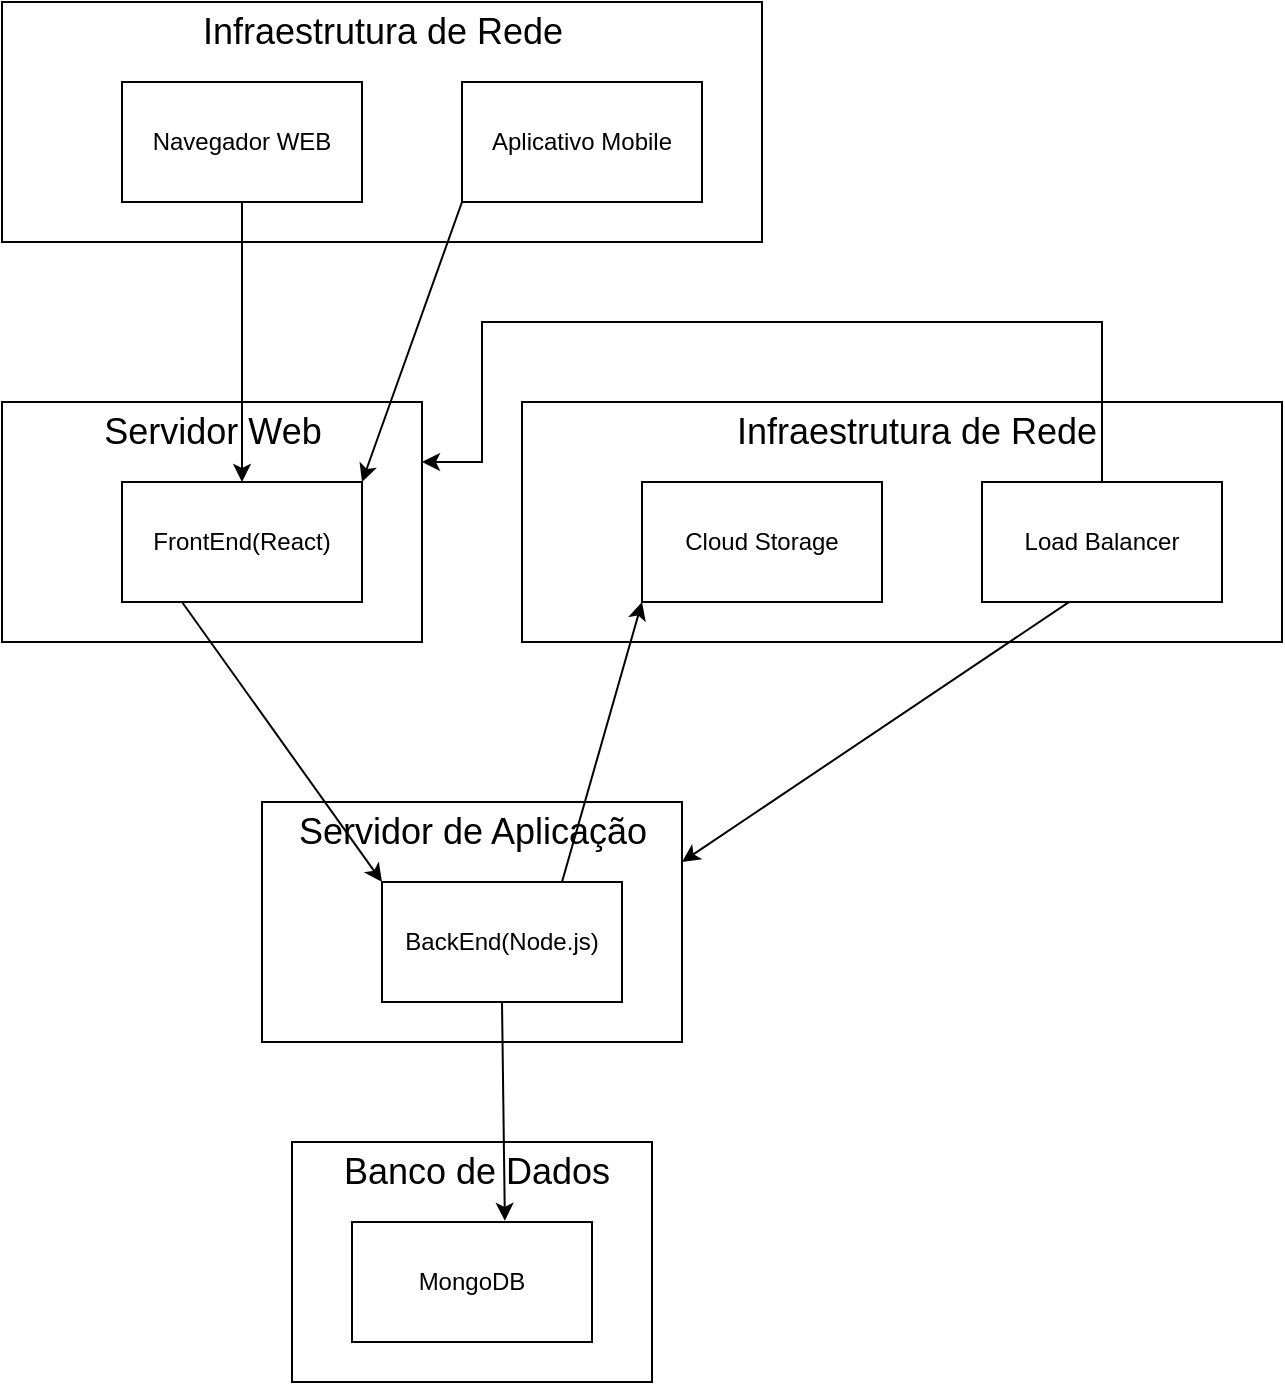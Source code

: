 <mxfile version="24.9.0">
  <diagram name="Página-1" id="jSSVgw1OOYyVKvKyTTR9">
    <mxGraphModel grid="1" page="1" gridSize="10" guides="1" tooltips="1" connect="1" arrows="1" fold="1" pageScale="1" pageWidth="827" pageHeight="1169" math="0" shadow="0">
      <root>
        <mxCell id="0" />
        <mxCell id="1" parent="0" />
        <mxCell id="Cl_mOqH0bbV6e4VVe6_J-1" value="" style="rounded=0;whiteSpace=wrap;html=1;" vertex="1" parent="1">
          <mxGeometry x="80" y="280" width="380" height="120" as="geometry" />
        </mxCell>
        <mxCell id="Cl_mOqH0bbV6e4VVe6_J-2" value="Navegador WEB" style="rounded=0;whiteSpace=wrap;html=1;" vertex="1" parent="1">
          <mxGeometry x="140" y="320" width="120" height="60" as="geometry" />
        </mxCell>
        <mxCell id="Cl_mOqH0bbV6e4VVe6_J-3" value="Aplicativo Mobile" style="rounded=0;whiteSpace=wrap;html=1;" vertex="1" parent="1">
          <mxGeometry x="310" y="320" width="120" height="60" as="geometry" />
        </mxCell>
        <mxCell id="Cl_mOqH0bbV6e4VVe6_J-5" value="" style="rounded=0;whiteSpace=wrap;html=1;align=center;" vertex="1" parent="1">
          <mxGeometry x="340" y="480" width="380" height="120" as="geometry" />
        </mxCell>
        <mxCell id="Cl_mOqH0bbV6e4VVe6_J-6" value="Cloud Storage" style="rounded=0;whiteSpace=wrap;html=1;" vertex="1" parent="1">
          <mxGeometry x="400" y="520" width="120" height="60" as="geometry" />
        </mxCell>
        <mxCell id="Cl_mOqH0bbV6e4VVe6_J-7" value="Load Balancer" style="rounded=0;whiteSpace=wrap;html=1;" vertex="1" parent="1">
          <mxGeometry x="570" y="520" width="120" height="60" as="geometry" />
        </mxCell>
        <mxCell id="Cl_mOqH0bbV6e4VVe6_J-8" value="" style="rounded=0;whiteSpace=wrap;html=1;" vertex="1" parent="1">
          <mxGeometry x="80" y="480" width="210" height="120" as="geometry" />
        </mxCell>
        <mxCell id="Cl_mOqH0bbV6e4VVe6_J-9" value="FrontEnd(React)" style="rounded=0;whiteSpace=wrap;html=1;" vertex="1" parent="1">
          <mxGeometry x="140" y="520" width="120" height="60" as="geometry" />
        </mxCell>
        <mxCell id="Cl_mOqH0bbV6e4VVe6_J-11" value="" style="rounded=0;whiteSpace=wrap;html=1;" vertex="1" parent="1">
          <mxGeometry x="210" y="680" width="210" height="120" as="geometry" />
        </mxCell>
        <mxCell id="Cl_mOqH0bbV6e4VVe6_J-12" value="BackEnd(Node.js)" style="rounded=0;whiteSpace=wrap;html=1;" vertex="1" parent="1">
          <mxGeometry x="270" y="720" width="120" height="60" as="geometry" />
        </mxCell>
        <mxCell id="Cl_mOqH0bbV6e4VVe6_J-13" value="" style="rounded=0;whiteSpace=wrap;html=1;" vertex="1" parent="1">
          <mxGeometry x="225" y="850" width="180" height="120" as="geometry" />
        </mxCell>
        <mxCell id="Cl_mOqH0bbV6e4VVe6_J-14" value="MongoDB" style="rounded=0;whiteSpace=wrap;html=1;" vertex="1" parent="1">
          <mxGeometry x="255" y="890" width="120" height="60" as="geometry" />
        </mxCell>
        <mxCell id="Cl_mOqH0bbV6e4VVe6_J-15" value="&lt;font style=&quot;font-size: 18px;&quot;&gt;Infraestrutura de Rede&lt;/font&gt;" style="text;html=1;align=center;verticalAlign=middle;whiteSpace=wrap;rounded=0;" vertex="1" parent="1">
          <mxGeometry x="445" y="480" width="185" height="30" as="geometry" />
        </mxCell>
        <mxCell id="Cl_mOqH0bbV6e4VVe6_J-16" value="&lt;font style=&quot;font-size: 18px;&quot;&gt;Infraestrutura de Rede&lt;/font&gt;" style="text;html=1;align=center;verticalAlign=middle;whiteSpace=wrap;rounded=0;" vertex="1" parent="1">
          <mxGeometry x="177.5" y="280" width="185" height="30" as="geometry" />
        </mxCell>
        <mxCell id="Cl_mOqH0bbV6e4VVe6_J-17" value="&lt;font style=&quot;font-size: 18px;&quot;&gt;Servidor Web&lt;/font&gt;" style="text;html=1;align=center;verticalAlign=middle;whiteSpace=wrap;rounded=0;" vertex="1" parent="1">
          <mxGeometry x="92.5" y="480" width="185" height="30" as="geometry" />
        </mxCell>
        <mxCell id="Cl_mOqH0bbV6e4VVe6_J-18" value="&lt;font style=&quot;font-size: 18px;&quot;&gt;Servidor de Aplicação&lt;/font&gt;" style="text;html=1;align=center;verticalAlign=middle;whiteSpace=wrap;rounded=0;" vertex="1" parent="1">
          <mxGeometry x="222.5" y="680" width="185" height="30" as="geometry" />
        </mxCell>
        <mxCell id="Cl_mOqH0bbV6e4VVe6_J-19" value="&lt;font style=&quot;font-size: 18px;&quot;&gt;Banco de Dados&lt;/font&gt;" style="text;html=1;align=center;verticalAlign=middle;whiteSpace=wrap;rounded=0;" vertex="1" parent="1">
          <mxGeometry x="225" y="850" width="185" height="30" as="geometry" />
        </mxCell>
        <mxCell id="Cl_mOqH0bbV6e4VVe6_J-20" value="" style="endArrow=classic;html=1;rounded=0;exitX=0.5;exitY=1;exitDx=0;exitDy=0;entryX=0.637;entryY=-0.01;entryDx=0;entryDy=0;entryPerimeter=0;" edge="1" parent="1" source="Cl_mOqH0bbV6e4VVe6_J-12" target="Cl_mOqH0bbV6e4VVe6_J-14">
          <mxGeometry width="50" height="50" relative="1" as="geometry">
            <mxPoint x="390" y="780" as="sourcePoint" />
            <mxPoint x="440" y="730" as="targetPoint" />
          </mxGeometry>
        </mxCell>
        <mxCell id="Cl_mOqH0bbV6e4VVe6_J-21" value="" style="endArrow=classic;html=1;rounded=0;exitX=0.75;exitY=0;exitDx=0;exitDy=0;entryX=0;entryY=1;entryDx=0;entryDy=0;" edge="1" parent="1" source="Cl_mOqH0bbV6e4VVe6_J-12" target="Cl_mOqH0bbV6e4VVe6_J-6">
          <mxGeometry width="50" height="50" relative="1" as="geometry">
            <mxPoint x="340" y="770" as="sourcePoint" />
            <mxPoint x="341" y="879" as="targetPoint" />
            <Array as="points" />
          </mxGeometry>
        </mxCell>
        <mxCell id="Cl_mOqH0bbV6e4VVe6_J-22" value="" style="endArrow=classic;html=1;rounded=0;exitX=0.365;exitY=0.997;exitDx=0;exitDy=0;entryX=1;entryY=0.25;entryDx=0;entryDy=0;exitPerimeter=0;" edge="1" parent="1" source="Cl_mOqH0bbV6e4VVe6_J-7" target="Cl_mOqH0bbV6e4VVe6_J-11">
          <mxGeometry width="50" height="50" relative="1" as="geometry">
            <mxPoint x="370" y="710" as="sourcePoint" />
            <mxPoint x="410" y="590" as="targetPoint" />
            <Array as="points" />
          </mxGeometry>
        </mxCell>
        <mxCell id="Cl_mOqH0bbV6e4VVe6_J-23" value="" style="endArrow=classic;html=1;rounded=0;exitX=0.25;exitY=1;exitDx=0;exitDy=0;entryX=0;entryY=0;entryDx=0;entryDy=0;" edge="1" parent="1" source="Cl_mOqH0bbV6e4VVe6_J-9" target="Cl_mOqH0bbV6e4VVe6_J-12">
          <mxGeometry width="50" height="50" relative="1" as="geometry">
            <mxPoint x="370" y="730" as="sourcePoint" />
            <mxPoint x="410" y="590" as="targetPoint" />
            <Array as="points" />
          </mxGeometry>
        </mxCell>
        <mxCell id="Cl_mOqH0bbV6e4VVe6_J-24" value="" style="endArrow=classic;html=1;rounded=0;exitX=0;exitY=1;exitDx=0;exitDy=0;entryX=1;entryY=0;entryDx=0;entryDy=0;" edge="1" parent="1" source="Cl_mOqH0bbV6e4VVe6_J-3" target="Cl_mOqH0bbV6e4VVe6_J-9">
          <mxGeometry width="50" height="50" relative="1" as="geometry">
            <mxPoint x="380" y="740" as="sourcePoint" />
            <mxPoint x="420" y="600" as="targetPoint" />
            <Array as="points" />
          </mxGeometry>
        </mxCell>
        <mxCell id="Cl_mOqH0bbV6e4VVe6_J-25" value="" style="endArrow=classic;html=1;rounded=0;exitX=0.5;exitY=1;exitDx=0;exitDy=0;entryX=0.5;entryY=0;entryDx=0;entryDy=0;" edge="1" parent="1" source="Cl_mOqH0bbV6e4VVe6_J-2" target="Cl_mOqH0bbV6e4VVe6_J-9">
          <mxGeometry width="50" height="50" relative="1" as="geometry">
            <mxPoint x="390" y="750" as="sourcePoint" />
            <mxPoint x="430" y="610" as="targetPoint" />
            <Array as="points" />
          </mxGeometry>
        </mxCell>
        <mxCell id="Cl_mOqH0bbV6e4VVe6_J-26" value="" style="endArrow=classic;html=1;rounded=0;exitX=0.5;exitY=0;exitDx=0;exitDy=0;entryX=1;entryY=0.25;entryDx=0;entryDy=0;" edge="1" parent="1" source="Cl_mOqH0bbV6e4VVe6_J-7" target="Cl_mOqH0bbV6e4VVe6_J-8">
          <mxGeometry width="50" height="50" relative="1" as="geometry">
            <mxPoint x="400" y="760" as="sourcePoint" />
            <mxPoint x="440" y="620" as="targetPoint" />
            <Array as="points">
              <mxPoint x="630" y="440" />
              <mxPoint x="460" y="440" />
              <mxPoint x="360" y="440" />
              <mxPoint x="320" y="440" />
              <mxPoint x="320" y="510" />
            </Array>
          </mxGeometry>
        </mxCell>
      </root>
    </mxGraphModel>
  </diagram>
</mxfile>
